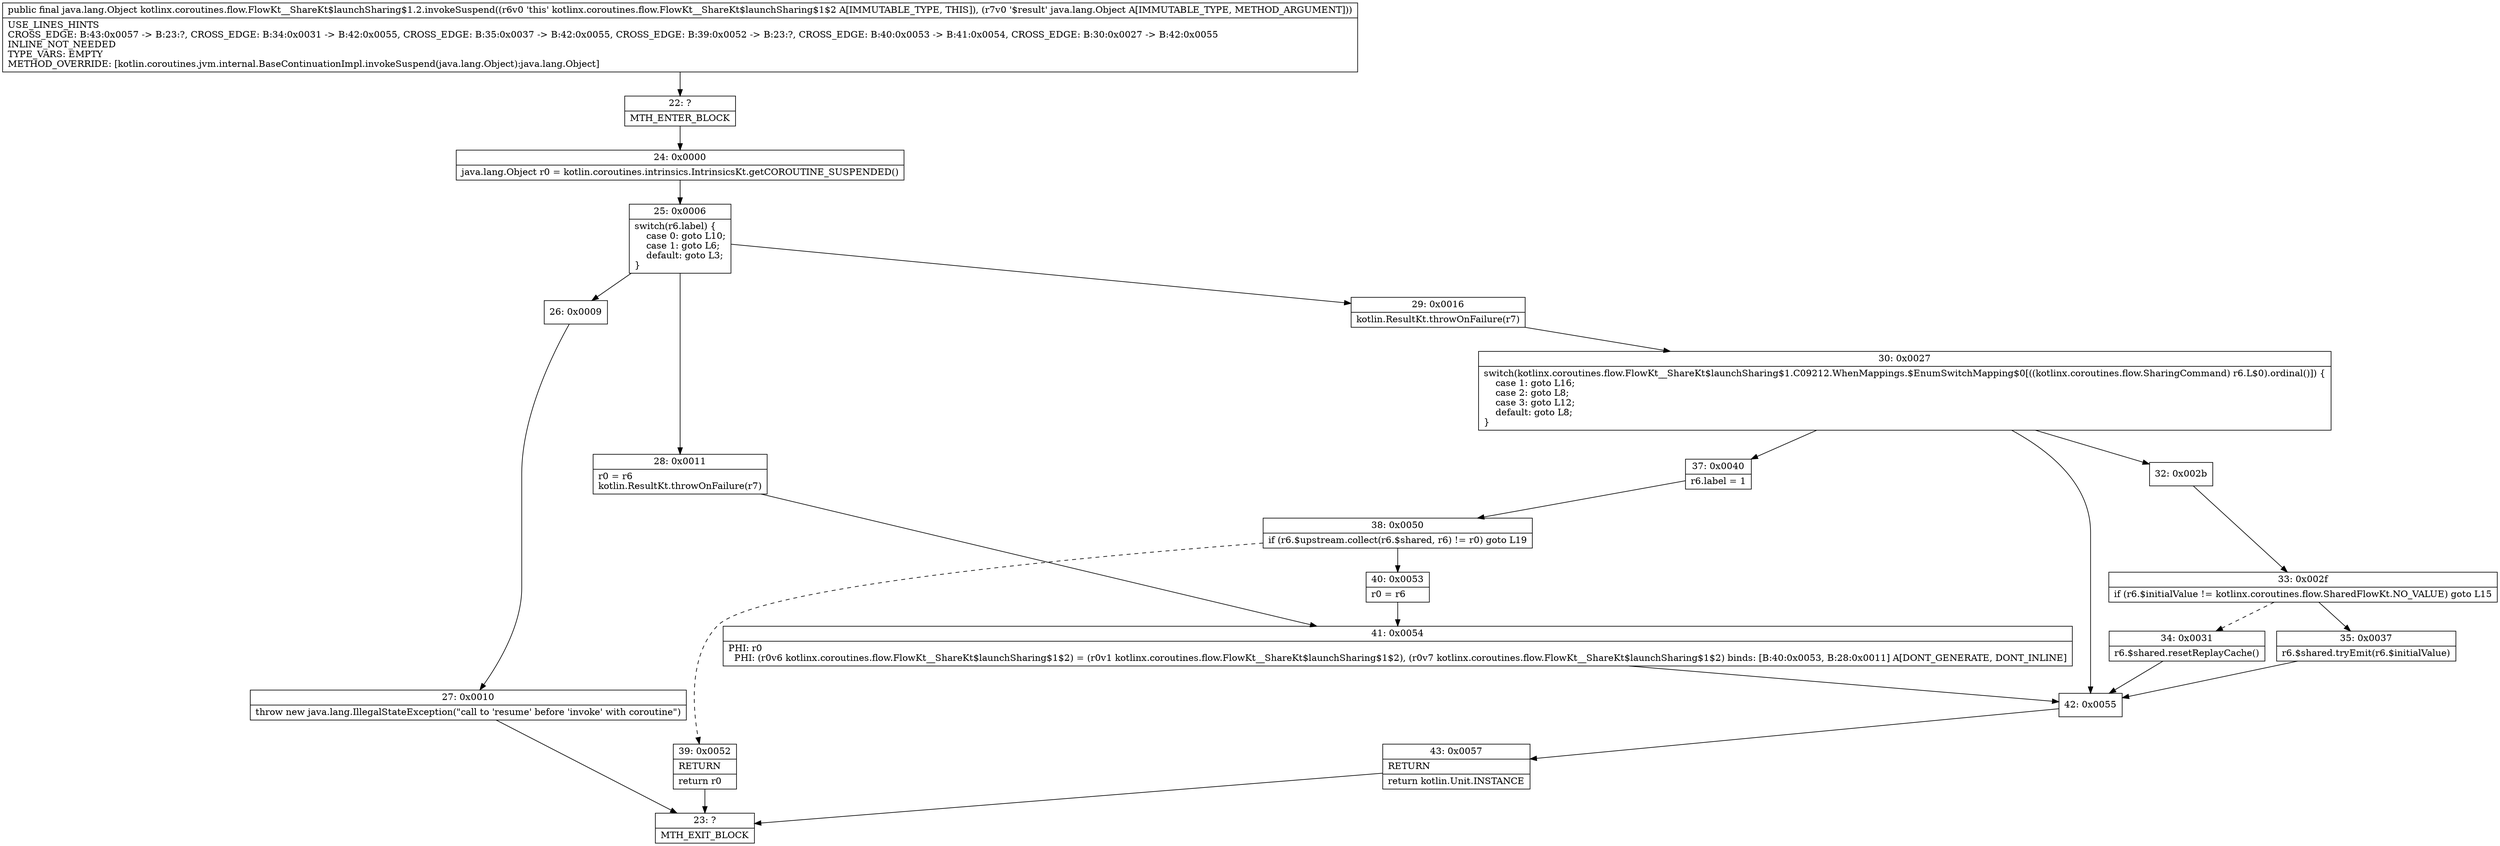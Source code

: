 digraph "CFG forkotlinx.coroutines.flow.FlowKt__ShareKt$launchSharing$1.2.invokeSuspend(Ljava\/lang\/Object;)Ljava\/lang\/Object;" {
Node_22 [shape=record,label="{22\:\ ?|MTH_ENTER_BLOCK\l}"];
Node_24 [shape=record,label="{24\:\ 0x0000|java.lang.Object r0 = kotlin.coroutines.intrinsics.IntrinsicsKt.getCOROUTINE_SUSPENDED()\l}"];
Node_25 [shape=record,label="{25\:\ 0x0006|switch(r6.label) \{\l    case 0: goto L10;\l    case 1: goto L6;\l    default: goto L3;\l\}\l}"];
Node_26 [shape=record,label="{26\:\ 0x0009}"];
Node_27 [shape=record,label="{27\:\ 0x0010|throw new java.lang.IllegalStateException(\"call to 'resume' before 'invoke' with coroutine\")\l}"];
Node_23 [shape=record,label="{23\:\ ?|MTH_EXIT_BLOCK\l}"];
Node_28 [shape=record,label="{28\:\ 0x0011|r0 = r6\lkotlin.ResultKt.throwOnFailure(r7)\l}"];
Node_41 [shape=record,label="{41\:\ 0x0054|PHI: r0 \l  PHI: (r0v6 kotlinx.coroutines.flow.FlowKt__ShareKt$launchSharing$1$2) = (r0v1 kotlinx.coroutines.flow.FlowKt__ShareKt$launchSharing$1$2), (r0v7 kotlinx.coroutines.flow.FlowKt__ShareKt$launchSharing$1$2) binds: [B:40:0x0053, B:28:0x0011] A[DONT_GENERATE, DONT_INLINE]\l}"];
Node_42 [shape=record,label="{42\:\ 0x0055}"];
Node_43 [shape=record,label="{43\:\ 0x0057|RETURN\l|return kotlin.Unit.INSTANCE\l}"];
Node_29 [shape=record,label="{29\:\ 0x0016|kotlin.ResultKt.throwOnFailure(r7)\l}"];
Node_30 [shape=record,label="{30\:\ 0x0027|switch(kotlinx.coroutines.flow.FlowKt__ShareKt$launchSharing$1.C09212.WhenMappings.$EnumSwitchMapping$0[((kotlinx.coroutines.flow.SharingCommand) r6.L$0).ordinal()]) \{\l    case 1: goto L16;\l    case 2: goto L8;\l    case 3: goto L12;\l    default: goto L8;\l\}\l}"];
Node_32 [shape=record,label="{32\:\ 0x002b}"];
Node_33 [shape=record,label="{33\:\ 0x002f|if (r6.$initialValue != kotlinx.coroutines.flow.SharedFlowKt.NO_VALUE) goto L15\l}"];
Node_34 [shape=record,label="{34\:\ 0x0031|r6.$shared.resetReplayCache()\l}"];
Node_35 [shape=record,label="{35\:\ 0x0037|r6.$shared.tryEmit(r6.$initialValue)\l}"];
Node_37 [shape=record,label="{37\:\ 0x0040|r6.label = 1\l}"];
Node_38 [shape=record,label="{38\:\ 0x0050|if (r6.$upstream.collect(r6.$shared, r6) != r0) goto L19\l}"];
Node_39 [shape=record,label="{39\:\ 0x0052|RETURN\l|return r0\l}"];
Node_40 [shape=record,label="{40\:\ 0x0053|r0 = r6\l}"];
MethodNode[shape=record,label="{public final java.lang.Object kotlinx.coroutines.flow.FlowKt__ShareKt$launchSharing$1.2.invokeSuspend((r6v0 'this' kotlinx.coroutines.flow.FlowKt__ShareKt$launchSharing$1$2 A[IMMUTABLE_TYPE, THIS]), (r7v0 '$result' java.lang.Object A[IMMUTABLE_TYPE, METHOD_ARGUMENT]))  | USE_LINES_HINTS\lCROSS_EDGE: B:43:0x0057 \-\> B:23:?, CROSS_EDGE: B:34:0x0031 \-\> B:42:0x0055, CROSS_EDGE: B:35:0x0037 \-\> B:42:0x0055, CROSS_EDGE: B:39:0x0052 \-\> B:23:?, CROSS_EDGE: B:40:0x0053 \-\> B:41:0x0054, CROSS_EDGE: B:30:0x0027 \-\> B:42:0x0055\lINLINE_NOT_NEEDED\lTYPE_VARS: EMPTY\lMETHOD_OVERRIDE: [kotlin.coroutines.jvm.internal.BaseContinuationImpl.invokeSuspend(java.lang.Object):java.lang.Object]\l}"];
MethodNode -> Node_22;Node_22 -> Node_24;
Node_24 -> Node_25;
Node_25 -> Node_26;
Node_25 -> Node_28;
Node_25 -> Node_29;
Node_26 -> Node_27;
Node_27 -> Node_23;
Node_28 -> Node_41;
Node_41 -> Node_42;
Node_42 -> Node_43;
Node_43 -> Node_23;
Node_29 -> Node_30;
Node_30 -> Node_32;
Node_30 -> Node_37;
Node_30 -> Node_42;
Node_32 -> Node_33;
Node_33 -> Node_34[style=dashed];
Node_33 -> Node_35;
Node_34 -> Node_42;
Node_35 -> Node_42;
Node_37 -> Node_38;
Node_38 -> Node_39[style=dashed];
Node_38 -> Node_40;
Node_39 -> Node_23;
Node_40 -> Node_41;
}

